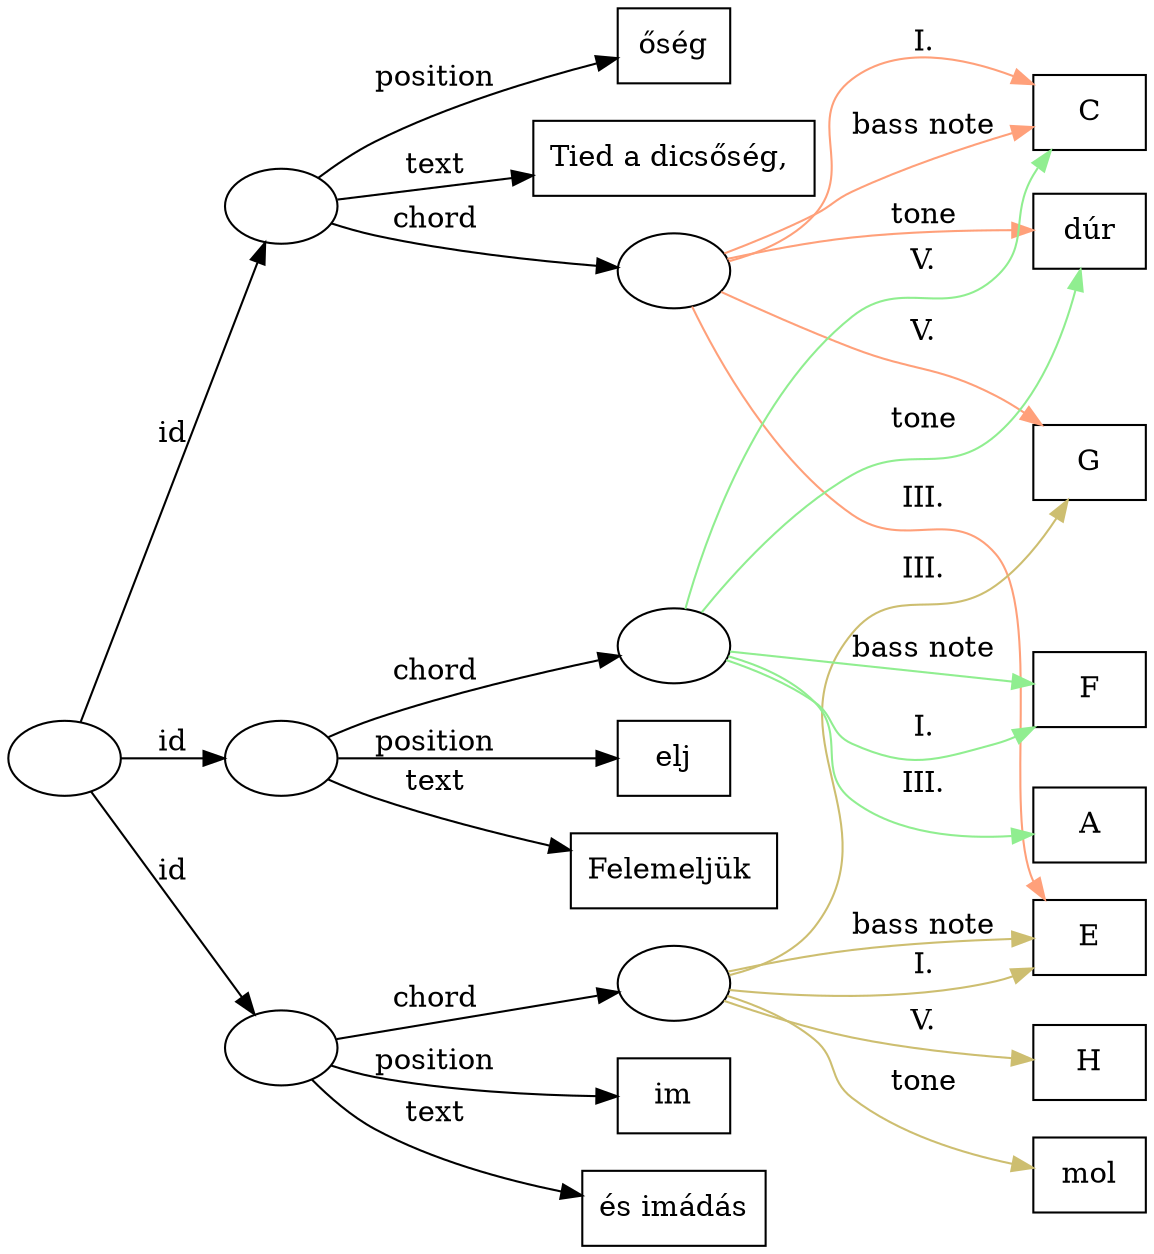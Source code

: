 digraph g {
    rankdir=LR
    Sheet [label=""]

    subgraph segment_0 {

        segment_0_ID [label=""]
        segment_0_Position [label="őség" shape="box"]
        segment_0_Text [label="Tied a dicsőség, " shape="box"]
        // segment_0_Bass_note [label=""]
        segment_0_Chord [label=""]
        segment_0_Tone [label="dúr" shape="box"]
        segment_0_Deg1 [label="C" shape="box"]
        segment_0_Deg3 [label="E" shape="box"]
        segment_0_Deg5 [label="G" shape="box"]
        segment_0_ID -> segment_0_Position [label="position"]
        segment_0_ID -> segment_0_Text [label="text"]
        segment_0_ID -> segment_0_Chord [label="chord"]
        edge [color=lightsalmon]
        segment_0_Chord -> segment_0_Tone [label="tone"]
        segment_0_Chord -> segment_0_Deg1 [label="I."]
        segment_0_Chord -> segment_0_Deg3 [label="III."]
        segment_0_Chord -> segment_0_Deg5 [label="V."]
        segment_0_Chord -> segment_0_Deg1 [label="bass note"]
    }

    subgraph segment_1 {

        segment_1_ID [label=""]
        segment_1_Position [label="im" shape="box"]
        segment_1_Text [label="és imádás" shape="box"]
        segment_1_Chord [label=""]
        segment_1_Tone [label="mol" shape="box"]
        // segment_1_Deg1 [label=""]
        // segment_1_Deg3 [label=""]
        segment_1_Deg5 [label="H" shape="box"]
        segment_1_ID -> segment_1_Position [label="position"]
        segment_1_ID -> segment_1_Text [label="text"]
        segment_1_ID -> segment_1_Chord [label="chord"]
        edge [color=lightgoldenrod3]
        segment_1_Chord -> segment_1_Tone [label="tone"]
        segment_1_Chord -> segment_0_Deg3 [label="I."]
        segment_1_Chord -> segment_0_Deg5 [label="III."]
        segment_1_Chord -> segment_1_Deg5 [label="V."]
        segment_1_Chord -> segment_0_Deg3 [label="bass note"]
    }

    subgraph segment_2 {

        segment_2_ID [label=""]
        segment_2_Position [label="elj" shape="box"]
        segment_2_Text [label="Felemeljük " shape="box"]
        segment_2_Chord [label=""]
        segment_2_Deg1 [label="F" shape="box"]
        segment_2_Deg3 [label="A" shape="box"]
        // segment_2_Deg5 [label=""]
        // segment_2_Tone [label=""]
        segment_2_ID -> segment_2_Position [label="position"]
        segment_2_ID -> segment_2_Text [label="text"]
        segment_2_ID -> segment_2_Chord [label="chord"]
        edge [color=lightgreen]
        segment_2_Chord -> segment_0_Tone [label="tone"]
        segment_2_Chord -> segment_2_Deg1 [label="I."]
        segment_2_Chord -> segment_2_Deg3 [label="III."]
        segment_2_Chord -> segment_0_Deg1 [label="V."]
        segment_2_Chord -> segment_2_Deg1 [label="bass note"]
    }
    
    Sheet -> segment_0_ID [label="id"]
    Sheet -> segment_1_ID [label="id"]
    Sheet -> segment_2_ID [label="id"]
}